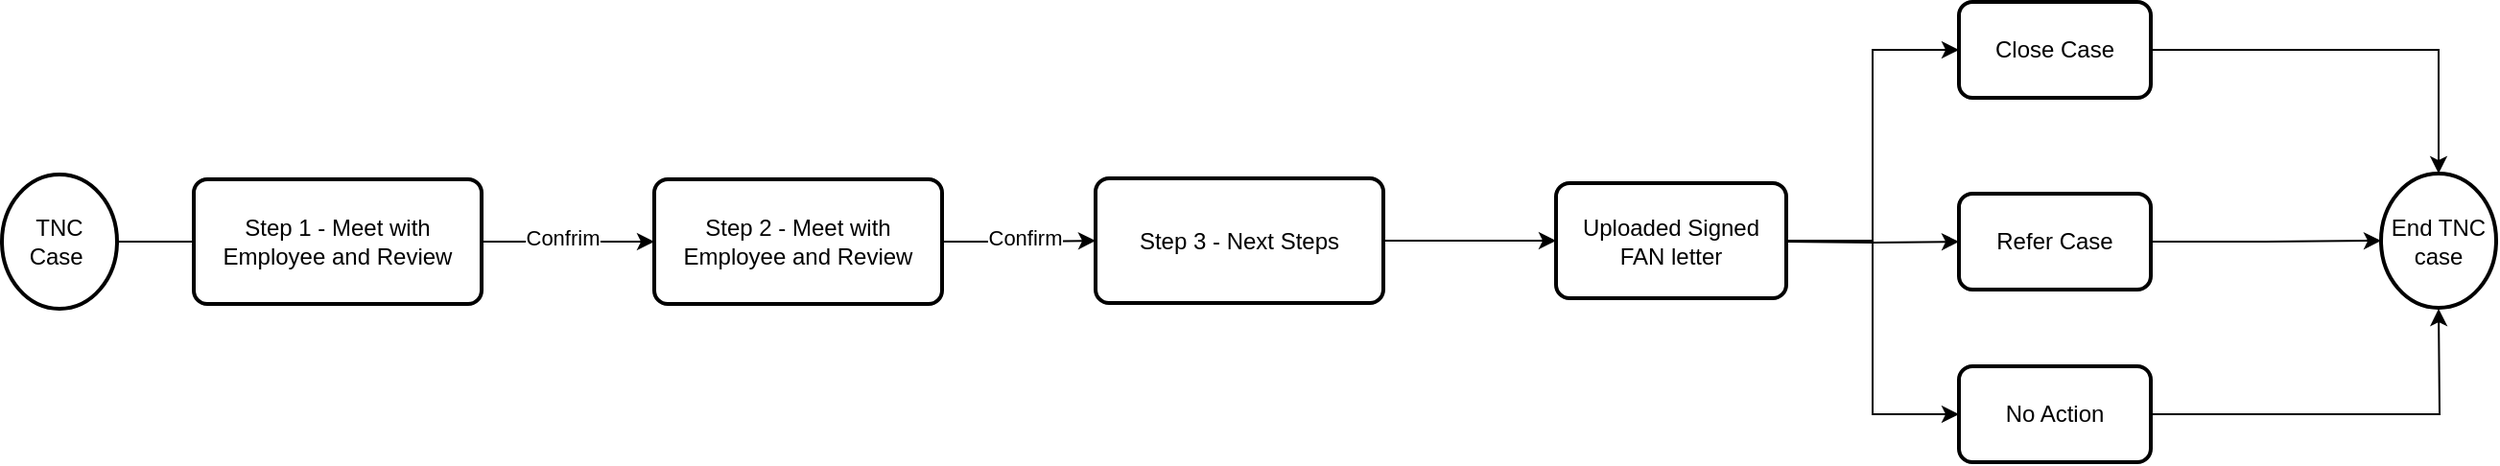 <mxfile version="27.1.3">
  <diagram name="Page-1" id="HBU4FtZz5c3PJqoIXEbg">
    <mxGraphModel dx="3126" dy="777" grid="1" gridSize="10" guides="1" tooltips="1" connect="1" arrows="1" fold="1" page="1" pageScale="1" pageWidth="850" pageHeight="1100" math="0" shadow="0">
      <root>
        <mxCell id="0" />
        <mxCell id="1" parent="0" />
        <mxCell id="LnICMcrU3YOlmoYzz83u-3" style="edgeStyle=orthogonalEdgeStyle;rounded=0;orthogonalLoop=1;jettySize=auto;html=1;exitX=1;exitY=0.5;exitDx=0;exitDy=0;exitPerimeter=0;" edge="1" parent="1" source="LnICMcrU3YOlmoYzz83u-1">
          <mxGeometry relative="1" as="geometry">
            <mxPoint x="-1480" y="225" as="targetPoint" />
          </mxGeometry>
        </mxCell>
        <mxCell id="LnICMcrU3YOlmoYzz83u-1" value="TNC Case&amp;nbsp;" style="strokeWidth=2;html=1;shape=mxgraph.flowchart.start_2;whiteSpace=wrap;" vertex="1" parent="1">
          <mxGeometry x="-1630" y="190" width="60" height="70" as="geometry" />
        </mxCell>
        <mxCell id="LnICMcrU3YOlmoYzz83u-11" style="edgeStyle=orthogonalEdgeStyle;rounded=0;orthogonalLoop=1;jettySize=auto;html=1;exitX=1;exitY=0.5;exitDx=0;exitDy=0;entryX=0;entryY=0.5;entryDx=0;entryDy=0;" edge="1" parent="1" source="LnICMcrU3YOlmoYzz83u-6" target="LnICMcrU3YOlmoYzz83u-7">
          <mxGeometry relative="1" as="geometry" />
        </mxCell>
        <mxCell id="LnICMcrU3YOlmoYzz83u-12" value="Confrim" style="edgeLabel;html=1;align=center;verticalAlign=middle;resizable=0;points=[];" vertex="1" connectable="0" parent="LnICMcrU3YOlmoYzz83u-11">
          <mxGeometry x="0.2" y="3" relative="1" as="geometry">
            <mxPoint x="-12" y="1" as="offset" />
          </mxGeometry>
        </mxCell>
        <mxCell id="LnICMcrU3YOlmoYzz83u-6" value="Step 1 - Meet with Employee and Review" style="rounded=1;whiteSpace=wrap;html=1;absoluteArcSize=1;arcSize=14;strokeWidth=2;" vertex="1" parent="1">
          <mxGeometry x="-1530" y="192.5" width="150" height="65" as="geometry" />
        </mxCell>
        <mxCell id="LnICMcrU3YOlmoYzz83u-9" style="edgeStyle=orthogonalEdgeStyle;rounded=0;orthogonalLoop=1;jettySize=auto;html=1;exitX=1;exitY=0.5;exitDx=0;exitDy=0;" edge="1" parent="1" source="LnICMcrU3YOlmoYzz83u-7" target="LnICMcrU3YOlmoYzz83u-8">
          <mxGeometry relative="1" as="geometry" />
        </mxCell>
        <mxCell id="LnICMcrU3YOlmoYzz83u-15" value="Confirm" style="edgeLabel;html=1;align=center;verticalAlign=middle;resizable=0;points=[];" vertex="1" connectable="0" parent="LnICMcrU3YOlmoYzz83u-9">
          <mxGeometry x="0.067" y="-1" relative="1" as="geometry">
            <mxPoint y="-3" as="offset" />
          </mxGeometry>
        </mxCell>
        <mxCell id="LnICMcrU3YOlmoYzz83u-7" value="Step 2 - Meet with Employee and Review" style="rounded=1;whiteSpace=wrap;html=1;absoluteArcSize=1;arcSize=14;strokeWidth=2;" vertex="1" parent="1">
          <mxGeometry x="-1290" y="192.5" width="150" height="65" as="geometry" />
        </mxCell>
        <mxCell id="LnICMcrU3YOlmoYzz83u-17" value="" style="edgeStyle=orthogonalEdgeStyle;rounded=0;orthogonalLoop=1;jettySize=auto;html=1;" edge="1" parent="1" source="LnICMcrU3YOlmoYzz83u-8" target="LnICMcrU3YOlmoYzz83u-16">
          <mxGeometry relative="1" as="geometry" />
        </mxCell>
        <mxCell id="LnICMcrU3YOlmoYzz83u-8" value="Step 3 - Next Steps" style="rounded=1;whiteSpace=wrap;html=1;absoluteArcSize=1;arcSize=14;strokeWidth=2;" vertex="1" parent="1">
          <mxGeometry x="-1060" y="192" width="150" height="65" as="geometry" />
        </mxCell>
        <mxCell id="LnICMcrU3YOlmoYzz83u-21" value="" style="edgeStyle=orthogonalEdgeStyle;rounded=0;orthogonalLoop=1;jettySize=auto;html=1;entryX=0;entryY=0.5;entryDx=0;entryDy=0;" edge="1" parent="1" source="LnICMcrU3YOlmoYzz83u-16" target="LnICMcrU3YOlmoYzz83u-26">
          <mxGeometry relative="1" as="geometry">
            <mxPoint x="-640" y="140" as="targetPoint" />
          </mxGeometry>
        </mxCell>
        <mxCell id="LnICMcrU3YOlmoYzz83u-28" style="edgeStyle=orthogonalEdgeStyle;rounded=0;orthogonalLoop=1;jettySize=auto;html=1;entryX=0;entryY=0.5;entryDx=0;entryDy=0;" edge="1" parent="1" target="LnICMcrU3YOlmoYzz83u-27">
          <mxGeometry relative="1" as="geometry">
            <mxPoint x="-700" y="225" as="sourcePoint" />
          </mxGeometry>
        </mxCell>
        <mxCell id="LnICMcrU3YOlmoYzz83u-30" style="edgeStyle=orthogonalEdgeStyle;rounded=0;orthogonalLoop=1;jettySize=auto;html=1;entryX=0;entryY=0.5;entryDx=0;entryDy=0;" edge="1" parent="1" source="LnICMcrU3YOlmoYzz83u-16" target="LnICMcrU3YOlmoYzz83u-29">
          <mxGeometry relative="1" as="geometry" />
        </mxCell>
        <mxCell id="LnICMcrU3YOlmoYzz83u-16" value="Uploaded Signed FAN letter" style="whiteSpace=wrap;html=1;rounded=1;absoluteArcSize=1;arcSize=14;strokeWidth=2;" vertex="1" parent="1">
          <mxGeometry x="-820" y="194.5" width="120" height="60" as="geometry" />
        </mxCell>
        <mxCell id="LnICMcrU3YOlmoYzz83u-23" value="End TNC case" style="strokeWidth=2;html=1;shape=mxgraph.flowchart.start_2;whiteSpace=wrap;" vertex="1" parent="1">
          <mxGeometry x="-390" y="189.5" width="60" height="70" as="geometry" />
        </mxCell>
        <mxCell id="LnICMcrU3YOlmoYzz83u-31" style="edgeStyle=orthogonalEdgeStyle;rounded=0;orthogonalLoop=1;jettySize=auto;html=1;exitX=1;exitY=0.5;exitDx=0;exitDy=0;" edge="1" parent="1" source="LnICMcrU3YOlmoYzz83u-26" target="LnICMcrU3YOlmoYzz83u-23">
          <mxGeometry relative="1" as="geometry" />
        </mxCell>
        <mxCell id="LnICMcrU3YOlmoYzz83u-26" value="Close Case" style="rounded=1;whiteSpace=wrap;html=1;absoluteArcSize=1;arcSize=14;strokeWidth=2;" vertex="1" parent="1">
          <mxGeometry x="-610" y="100" width="100" height="50" as="geometry" />
        </mxCell>
        <mxCell id="LnICMcrU3YOlmoYzz83u-27" value="Refer Case" style="rounded=1;whiteSpace=wrap;html=1;absoluteArcSize=1;arcSize=14;strokeWidth=2;" vertex="1" parent="1">
          <mxGeometry x="-610" y="200" width="100" height="50" as="geometry" />
        </mxCell>
        <mxCell id="LnICMcrU3YOlmoYzz83u-34" style="edgeStyle=orthogonalEdgeStyle;rounded=0;orthogonalLoop=1;jettySize=auto;html=1;exitX=1;exitY=0.5;exitDx=0;exitDy=0;" edge="1" parent="1" source="LnICMcrU3YOlmoYzz83u-29">
          <mxGeometry relative="1" as="geometry">
            <mxPoint x="-360" y="260" as="targetPoint" />
          </mxGeometry>
        </mxCell>
        <mxCell id="LnICMcrU3YOlmoYzz83u-29" value="No Action" style="rounded=1;whiteSpace=wrap;html=1;absoluteArcSize=1;arcSize=14;strokeWidth=2;" vertex="1" parent="1">
          <mxGeometry x="-610" y="290" width="100" height="50" as="geometry" />
        </mxCell>
        <mxCell id="LnICMcrU3YOlmoYzz83u-32" style="edgeStyle=orthogonalEdgeStyle;rounded=0;orthogonalLoop=1;jettySize=auto;html=1;exitX=1;exitY=0.5;exitDx=0;exitDy=0;entryX=0;entryY=0.5;entryDx=0;entryDy=0;entryPerimeter=0;" edge="1" parent="1" source="LnICMcrU3YOlmoYzz83u-27" target="LnICMcrU3YOlmoYzz83u-23">
          <mxGeometry relative="1" as="geometry" />
        </mxCell>
      </root>
    </mxGraphModel>
  </diagram>
</mxfile>
